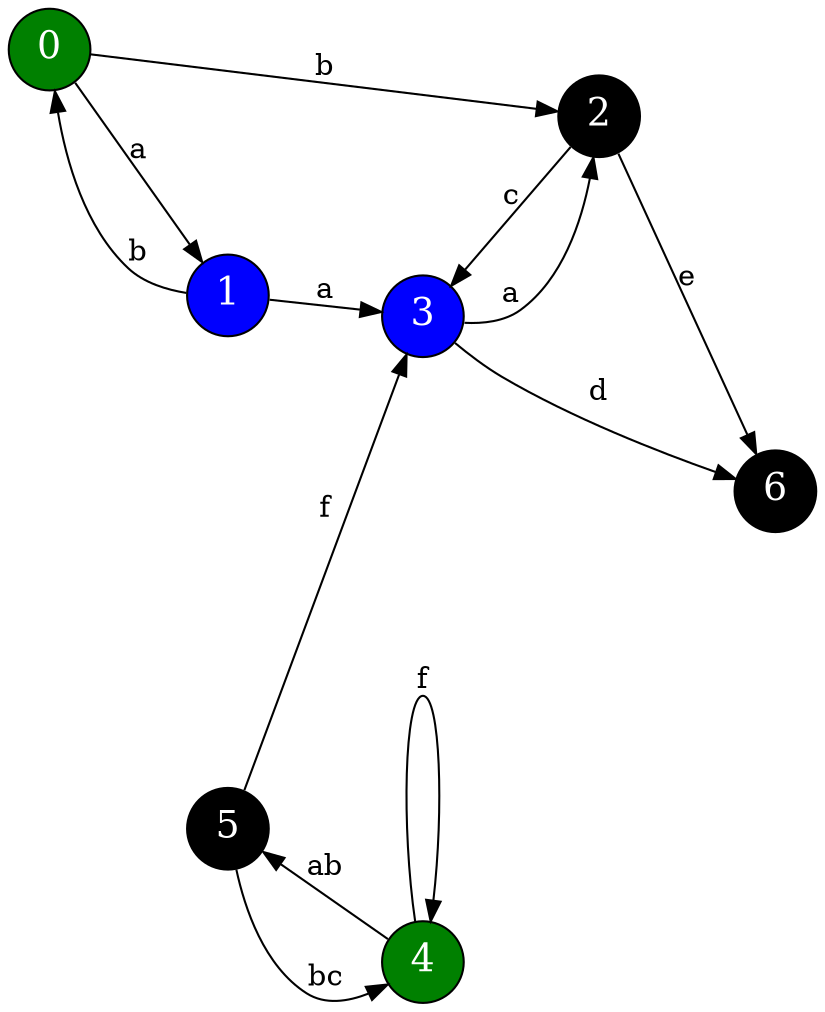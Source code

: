 digraph{
	nodesep="1.5"
	rankdir=LR
	node[shape=circle, fontsize=18 style=filled, fontcolor=white, color=black]
	0->1[label="a"]
	0->2[label="b"]
	1->0[label="b"]
	1->3[label="a"]
	2->3[label="c"]
	3->2[label="a"]
	5->3[label="f"]
	4->5[label="ab"]
	5->4[label="bc"]
	4->4[label="f"]
	3->6[label="d"]
	2->6[label="e"]
	0[fillcolor="webgreen"]
	4[fillcolor="webgreen"]
	1[fillcolor="blue"]
	3[fillcolor="blue"]
}